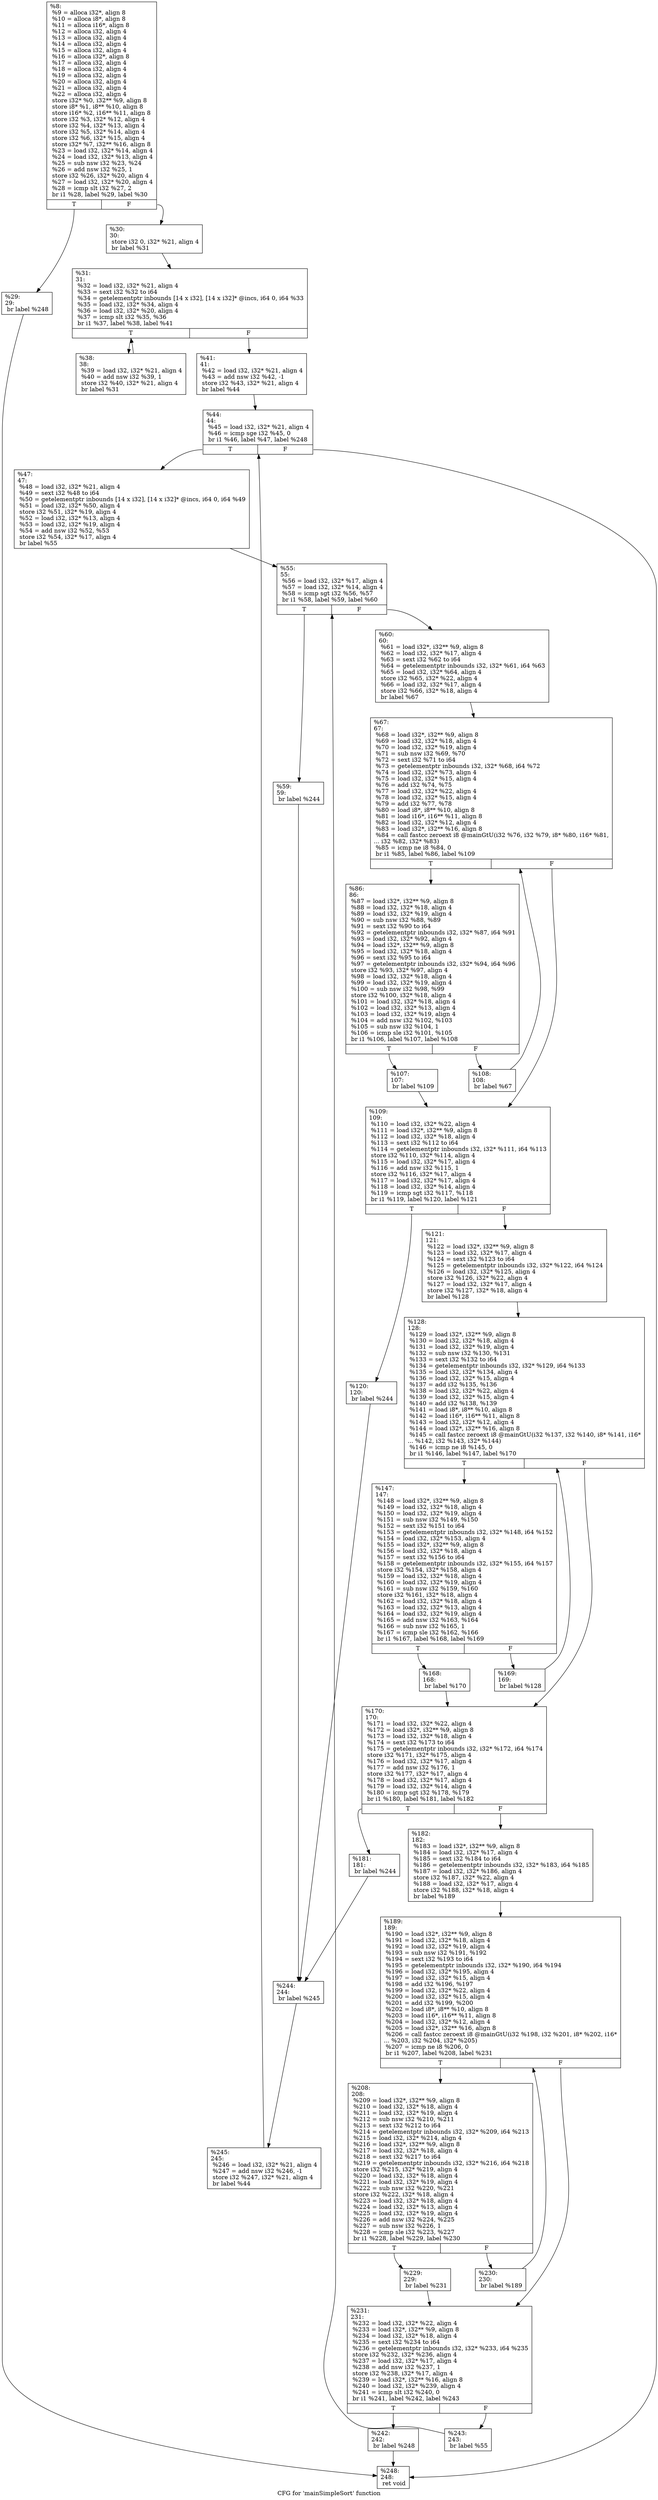 digraph "CFG for 'mainSimpleSort' function" {
	label="CFG for 'mainSimpleSort' function";

	Node0x1bdbc00 [shape=record,label="{%8:\l  %9 = alloca i32*, align 8\l  %10 = alloca i8*, align 8\l  %11 = alloca i16*, align 8\l  %12 = alloca i32, align 4\l  %13 = alloca i32, align 4\l  %14 = alloca i32, align 4\l  %15 = alloca i32, align 4\l  %16 = alloca i32*, align 8\l  %17 = alloca i32, align 4\l  %18 = alloca i32, align 4\l  %19 = alloca i32, align 4\l  %20 = alloca i32, align 4\l  %21 = alloca i32, align 4\l  %22 = alloca i32, align 4\l  store i32* %0, i32** %9, align 8\l  store i8* %1, i8** %10, align 8\l  store i16* %2, i16** %11, align 8\l  store i32 %3, i32* %12, align 4\l  store i32 %4, i32* %13, align 4\l  store i32 %5, i32* %14, align 4\l  store i32 %6, i32* %15, align 4\l  store i32* %7, i32** %16, align 8\l  %23 = load i32, i32* %14, align 4\l  %24 = load i32, i32* %13, align 4\l  %25 = sub nsw i32 %23, %24\l  %26 = add nsw i32 %25, 1\l  store i32 %26, i32* %20, align 4\l  %27 = load i32, i32* %20, align 4\l  %28 = icmp slt i32 %27, 2\l  br i1 %28, label %29, label %30\l|{<s0>T|<s1>F}}"];
	Node0x1bdbc00:s0 -> Node0x1bdbc50;
	Node0x1bdbc00:s1 -> Node0x1bdbca0;
	Node0x1bdbc50 [shape=record,label="{%29:\l29:                                               \l  br label %248\l}"];
	Node0x1bdbc50 -> Node0x1bdc6a0;
	Node0x1bdbca0 [shape=record,label="{%30:\l30:                                               \l  store i32 0, i32* %21, align 4\l  br label %31\l}"];
	Node0x1bdbca0 -> Node0x1bdbcf0;
	Node0x1bdbcf0 [shape=record,label="{%31:\l31:                                               \l  %32 = load i32, i32* %21, align 4\l  %33 = sext i32 %32 to i64\l  %34 = getelementptr inbounds [14 x i32], [14 x i32]* @incs, i64 0, i64 %33\l  %35 = load i32, i32* %34, align 4\l  %36 = load i32, i32* %20, align 4\l  %37 = icmp slt i32 %35, %36\l  br i1 %37, label %38, label %41\l|{<s0>T|<s1>F}}"];
	Node0x1bdbcf0:s0 -> Node0x1bdbd40;
	Node0x1bdbcf0:s1 -> Node0x1bdbd90;
	Node0x1bdbd40 [shape=record,label="{%38:\l38:                                               \l  %39 = load i32, i32* %21, align 4\l  %40 = add nsw i32 %39, 1\l  store i32 %40, i32* %21, align 4\l  br label %31\l}"];
	Node0x1bdbd40 -> Node0x1bdbcf0;
	Node0x1bdbd90 [shape=record,label="{%41:\l41:                                               \l  %42 = load i32, i32* %21, align 4\l  %43 = add nsw i32 %42, -1\l  store i32 %43, i32* %21, align 4\l  br label %44\l}"];
	Node0x1bdbd90 -> Node0x1bdbde0;
	Node0x1bdbde0 [shape=record,label="{%44:\l44:                                               \l  %45 = load i32, i32* %21, align 4\l  %46 = icmp sge i32 %45, 0\l  br i1 %46, label %47, label %248\l|{<s0>T|<s1>F}}"];
	Node0x1bdbde0:s0 -> Node0x1bdbe30;
	Node0x1bdbde0:s1 -> Node0x1bdc6a0;
	Node0x1bdbe30 [shape=record,label="{%47:\l47:                                               \l  %48 = load i32, i32* %21, align 4\l  %49 = sext i32 %48 to i64\l  %50 = getelementptr inbounds [14 x i32], [14 x i32]* @incs, i64 0, i64 %49\l  %51 = load i32, i32* %50, align 4\l  store i32 %51, i32* %19, align 4\l  %52 = load i32, i32* %13, align 4\l  %53 = load i32, i32* %19, align 4\l  %54 = add nsw i32 %52, %53\l  store i32 %54, i32* %17, align 4\l  br label %55\l}"];
	Node0x1bdbe30 -> Node0x1bdbe80;
	Node0x1bdbe80 [shape=record,label="{%55:\l55:                                               \l  %56 = load i32, i32* %17, align 4\l  %57 = load i32, i32* %14, align 4\l  %58 = icmp sgt i32 %56, %57\l  br i1 %58, label %59, label %60\l|{<s0>T|<s1>F}}"];
	Node0x1bdbe80:s0 -> Node0x1bdbed0;
	Node0x1bdbe80:s1 -> Node0x1bdbf20;
	Node0x1bdbed0 [shape=record,label="{%59:\l59:                                               \l  br label %244\l}"];
	Node0x1bdbed0 -> Node0x1bdc600;
	Node0x1bdbf20 [shape=record,label="{%60:\l60:                                               \l  %61 = load i32*, i32** %9, align 8\l  %62 = load i32, i32* %17, align 4\l  %63 = sext i32 %62 to i64\l  %64 = getelementptr inbounds i32, i32* %61, i64 %63\l  %65 = load i32, i32* %64, align 4\l  store i32 %65, i32* %22, align 4\l  %66 = load i32, i32* %17, align 4\l  store i32 %66, i32* %18, align 4\l  br label %67\l}"];
	Node0x1bdbf20 -> Node0x1bdbf70;
	Node0x1bdbf70 [shape=record,label="{%67:\l67:                                               \l  %68 = load i32*, i32** %9, align 8\l  %69 = load i32, i32* %18, align 4\l  %70 = load i32, i32* %19, align 4\l  %71 = sub nsw i32 %69, %70\l  %72 = sext i32 %71 to i64\l  %73 = getelementptr inbounds i32, i32* %68, i64 %72\l  %74 = load i32, i32* %73, align 4\l  %75 = load i32, i32* %15, align 4\l  %76 = add i32 %74, %75\l  %77 = load i32, i32* %22, align 4\l  %78 = load i32, i32* %15, align 4\l  %79 = add i32 %77, %78\l  %80 = load i8*, i8** %10, align 8\l  %81 = load i16*, i16** %11, align 8\l  %82 = load i32, i32* %12, align 4\l  %83 = load i32*, i32** %16, align 8\l  %84 = call fastcc zeroext i8 @mainGtU(i32 %76, i32 %79, i8* %80, i16* %81,\l... i32 %82, i32* %83)\l  %85 = icmp ne i8 %84, 0\l  br i1 %85, label %86, label %109\l|{<s0>T|<s1>F}}"];
	Node0x1bdbf70:s0 -> Node0x1bdbfc0;
	Node0x1bdbf70:s1 -> Node0x1bdc0b0;
	Node0x1bdbfc0 [shape=record,label="{%86:\l86:                                               \l  %87 = load i32*, i32** %9, align 8\l  %88 = load i32, i32* %18, align 4\l  %89 = load i32, i32* %19, align 4\l  %90 = sub nsw i32 %88, %89\l  %91 = sext i32 %90 to i64\l  %92 = getelementptr inbounds i32, i32* %87, i64 %91\l  %93 = load i32, i32* %92, align 4\l  %94 = load i32*, i32** %9, align 8\l  %95 = load i32, i32* %18, align 4\l  %96 = sext i32 %95 to i64\l  %97 = getelementptr inbounds i32, i32* %94, i64 %96\l  store i32 %93, i32* %97, align 4\l  %98 = load i32, i32* %18, align 4\l  %99 = load i32, i32* %19, align 4\l  %100 = sub nsw i32 %98, %99\l  store i32 %100, i32* %18, align 4\l  %101 = load i32, i32* %18, align 4\l  %102 = load i32, i32* %13, align 4\l  %103 = load i32, i32* %19, align 4\l  %104 = add nsw i32 %102, %103\l  %105 = sub nsw i32 %104, 1\l  %106 = icmp sle i32 %101, %105\l  br i1 %106, label %107, label %108\l|{<s0>T|<s1>F}}"];
	Node0x1bdbfc0:s0 -> Node0x1bdc010;
	Node0x1bdbfc0:s1 -> Node0x1bdc060;
	Node0x1bdc010 [shape=record,label="{%107:\l107:                                              \l  br label %109\l}"];
	Node0x1bdc010 -> Node0x1bdc0b0;
	Node0x1bdc060 [shape=record,label="{%108:\l108:                                              \l  br label %67\l}"];
	Node0x1bdc060 -> Node0x1bdbf70;
	Node0x1bdc0b0 [shape=record,label="{%109:\l109:                                              \l  %110 = load i32, i32* %22, align 4\l  %111 = load i32*, i32** %9, align 8\l  %112 = load i32, i32* %18, align 4\l  %113 = sext i32 %112 to i64\l  %114 = getelementptr inbounds i32, i32* %111, i64 %113\l  store i32 %110, i32* %114, align 4\l  %115 = load i32, i32* %17, align 4\l  %116 = add nsw i32 %115, 1\l  store i32 %116, i32* %17, align 4\l  %117 = load i32, i32* %17, align 4\l  %118 = load i32, i32* %14, align 4\l  %119 = icmp sgt i32 %117, %118\l  br i1 %119, label %120, label %121\l|{<s0>T|<s1>F}}"];
	Node0x1bdc0b0:s0 -> Node0x1bdc100;
	Node0x1bdc0b0:s1 -> Node0x1bdc150;
	Node0x1bdc100 [shape=record,label="{%120:\l120:                                              \l  br label %244\l}"];
	Node0x1bdc100 -> Node0x1bdc600;
	Node0x1bdc150 [shape=record,label="{%121:\l121:                                              \l  %122 = load i32*, i32** %9, align 8\l  %123 = load i32, i32* %17, align 4\l  %124 = sext i32 %123 to i64\l  %125 = getelementptr inbounds i32, i32* %122, i64 %124\l  %126 = load i32, i32* %125, align 4\l  store i32 %126, i32* %22, align 4\l  %127 = load i32, i32* %17, align 4\l  store i32 %127, i32* %18, align 4\l  br label %128\l}"];
	Node0x1bdc150 -> Node0x1bdc1a0;
	Node0x1bdc1a0 [shape=record,label="{%128:\l128:                                              \l  %129 = load i32*, i32** %9, align 8\l  %130 = load i32, i32* %18, align 4\l  %131 = load i32, i32* %19, align 4\l  %132 = sub nsw i32 %130, %131\l  %133 = sext i32 %132 to i64\l  %134 = getelementptr inbounds i32, i32* %129, i64 %133\l  %135 = load i32, i32* %134, align 4\l  %136 = load i32, i32* %15, align 4\l  %137 = add i32 %135, %136\l  %138 = load i32, i32* %22, align 4\l  %139 = load i32, i32* %15, align 4\l  %140 = add i32 %138, %139\l  %141 = load i8*, i8** %10, align 8\l  %142 = load i16*, i16** %11, align 8\l  %143 = load i32, i32* %12, align 4\l  %144 = load i32*, i32** %16, align 8\l  %145 = call fastcc zeroext i8 @mainGtU(i32 %137, i32 %140, i8* %141, i16*\l... %142, i32 %143, i32* %144)\l  %146 = icmp ne i8 %145, 0\l  br i1 %146, label %147, label %170\l|{<s0>T|<s1>F}}"];
	Node0x1bdc1a0:s0 -> Node0x1bdc1f0;
	Node0x1bdc1a0:s1 -> Node0x1bdc2e0;
	Node0x1bdc1f0 [shape=record,label="{%147:\l147:                                              \l  %148 = load i32*, i32** %9, align 8\l  %149 = load i32, i32* %18, align 4\l  %150 = load i32, i32* %19, align 4\l  %151 = sub nsw i32 %149, %150\l  %152 = sext i32 %151 to i64\l  %153 = getelementptr inbounds i32, i32* %148, i64 %152\l  %154 = load i32, i32* %153, align 4\l  %155 = load i32*, i32** %9, align 8\l  %156 = load i32, i32* %18, align 4\l  %157 = sext i32 %156 to i64\l  %158 = getelementptr inbounds i32, i32* %155, i64 %157\l  store i32 %154, i32* %158, align 4\l  %159 = load i32, i32* %18, align 4\l  %160 = load i32, i32* %19, align 4\l  %161 = sub nsw i32 %159, %160\l  store i32 %161, i32* %18, align 4\l  %162 = load i32, i32* %18, align 4\l  %163 = load i32, i32* %13, align 4\l  %164 = load i32, i32* %19, align 4\l  %165 = add nsw i32 %163, %164\l  %166 = sub nsw i32 %165, 1\l  %167 = icmp sle i32 %162, %166\l  br i1 %167, label %168, label %169\l|{<s0>T|<s1>F}}"];
	Node0x1bdc1f0:s0 -> Node0x1bdc240;
	Node0x1bdc1f0:s1 -> Node0x1bdc290;
	Node0x1bdc240 [shape=record,label="{%168:\l168:                                              \l  br label %170\l}"];
	Node0x1bdc240 -> Node0x1bdc2e0;
	Node0x1bdc290 [shape=record,label="{%169:\l169:                                              \l  br label %128\l}"];
	Node0x1bdc290 -> Node0x1bdc1a0;
	Node0x1bdc2e0 [shape=record,label="{%170:\l170:                                              \l  %171 = load i32, i32* %22, align 4\l  %172 = load i32*, i32** %9, align 8\l  %173 = load i32, i32* %18, align 4\l  %174 = sext i32 %173 to i64\l  %175 = getelementptr inbounds i32, i32* %172, i64 %174\l  store i32 %171, i32* %175, align 4\l  %176 = load i32, i32* %17, align 4\l  %177 = add nsw i32 %176, 1\l  store i32 %177, i32* %17, align 4\l  %178 = load i32, i32* %17, align 4\l  %179 = load i32, i32* %14, align 4\l  %180 = icmp sgt i32 %178, %179\l  br i1 %180, label %181, label %182\l|{<s0>T|<s1>F}}"];
	Node0x1bdc2e0:s0 -> Node0x1bdc330;
	Node0x1bdc2e0:s1 -> Node0x1bdc380;
	Node0x1bdc330 [shape=record,label="{%181:\l181:                                              \l  br label %244\l}"];
	Node0x1bdc330 -> Node0x1bdc600;
	Node0x1bdc380 [shape=record,label="{%182:\l182:                                              \l  %183 = load i32*, i32** %9, align 8\l  %184 = load i32, i32* %17, align 4\l  %185 = sext i32 %184 to i64\l  %186 = getelementptr inbounds i32, i32* %183, i64 %185\l  %187 = load i32, i32* %186, align 4\l  store i32 %187, i32* %22, align 4\l  %188 = load i32, i32* %17, align 4\l  store i32 %188, i32* %18, align 4\l  br label %189\l}"];
	Node0x1bdc380 -> Node0x1bdc3d0;
	Node0x1bdc3d0 [shape=record,label="{%189:\l189:                                              \l  %190 = load i32*, i32** %9, align 8\l  %191 = load i32, i32* %18, align 4\l  %192 = load i32, i32* %19, align 4\l  %193 = sub nsw i32 %191, %192\l  %194 = sext i32 %193 to i64\l  %195 = getelementptr inbounds i32, i32* %190, i64 %194\l  %196 = load i32, i32* %195, align 4\l  %197 = load i32, i32* %15, align 4\l  %198 = add i32 %196, %197\l  %199 = load i32, i32* %22, align 4\l  %200 = load i32, i32* %15, align 4\l  %201 = add i32 %199, %200\l  %202 = load i8*, i8** %10, align 8\l  %203 = load i16*, i16** %11, align 8\l  %204 = load i32, i32* %12, align 4\l  %205 = load i32*, i32** %16, align 8\l  %206 = call fastcc zeroext i8 @mainGtU(i32 %198, i32 %201, i8* %202, i16*\l... %203, i32 %204, i32* %205)\l  %207 = icmp ne i8 %206, 0\l  br i1 %207, label %208, label %231\l|{<s0>T|<s1>F}}"];
	Node0x1bdc3d0:s0 -> Node0x1bdc420;
	Node0x1bdc3d0:s1 -> Node0x1bdc510;
	Node0x1bdc420 [shape=record,label="{%208:\l208:                                              \l  %209 = load i32*, i32** %9, align 8\l  %210 = load i32, i32* %18, align 4\l  %211 = load i32, i32* %19, align 4\l  %212 = sub nsw i32 %210, %211\l  %213 = sext i32 %212 to i64\l  %214 = getelementptr inbounds i32, i32* %209, i64 %213\l  %215 = load i32, i32* %214, align 4\l  %216 = load i32*, i32** %9, align 8\l  %217 = load i32, i32* %18, align 4\l  %218 = sext i32 %217 to i64\l  %219 = getelementptr inbounds i32, i32* %216, i64 %218\l  store i32 %215, i32* %219, align 4\l  %220 = load i32, i32* %18, align 4\l  %221 = load i32, i32* %19, align 4\l  %222 = sub nsw i32 %220, %221\l  store i32 %222, i32* %18, align 4\l  %223 = load i32, i32* %18, align 4\l  %224 = load i32, i32* %13, align 4\l  %225 = load i32, i32* %19, align 4\l  %226 = add nsw i32 %224, %225\l  %227 = sub nsw i32 %226, 1\l  %228 = icmp sle i32 %223, %227\l  br i1 %228, label %229, label %230\l|{<s0>T|<s1>F}}"];
	Node0x1bdc420:s0 -> Node0x1bdc470;
	Node0x1bdc420:s1 -> Node0x1bdc4c0;
	Node0x1bdc470 [shape=record,label="{%229:\l229:                                              \l  br label %231\l}"];
	Node0x1bdc470 -> Node0x1bdc510;
	Node0x1bdc4c0 [shape=record,label="{%230:\l230:                                              \l  br label %189\l}"];
	Node0x1bdc4c0 -> Node0x1bdc3d0;
	Node0x1bdc510 [shape=record,label="{%231:\l231:                                              \l  %232 = load i32, i32* %22, align 4\l  %233 = load i32*, i32** %9, align 8\l  %234 = load i32, i32* %18, align 4\l  %235 = sext i32 %234 to i64\l  %236 = getelementptr inbounds i32, i32* %233, i64 %235\l  store i32 %232, i32* %236, align 4\l  %237 = load i32, i32* %17, align 4\l  %238 = add nsw i32 %237, 1\l  store i32 %238, i32* %17, align 4\l  %239 = load i32*, i32** %16, align 8\l  %240 = load i32, i32* %239, align 4\l  %241 = icmp slt i32 %240, 0\l  br i1 %241, label %242, label %243\l|{<s0>T|<s1>F}}"];
	Node0x1bdc510:s0 -> Node0x1bdc560;
	Node0x1bdc510:s1 -> Node0x1bdc5b0;
	Node0x1bdc560 [shape=record,label="{%242:\l242:                                              \l  br label %248\l}"];
	Node0x1bdc560 -> Node0x1bdc6a0;
	Node0x1bdc5b0 [shape=record,label="{%243:\l243:                                              \l  br label %55\l}"];
	Node0x1bdc5b0 -> Node0x1bdbe80;
	Node0x1bdc600 [shape=record,label="{%244:\l244:                                              \l  br label %245\l}"];
	Node0x1bdc600 -> Node0x1bdc650;
	Node0x1bdc650 [shape=record,label="{%245:\l245:                                              \l  %246 = load i32, i32* %21, align 4\l  %247 = add nsw i32 %246, -1\l  store i32 %247, i32* %21, align 4\l  br label %44\l}"];
	Node0x1bdc650 -> Node0x1bdbde0;
	Node0x1bdc6a0 [shape=record,label="{%248:\l248:                                              \l  ret void\l}"];
}
